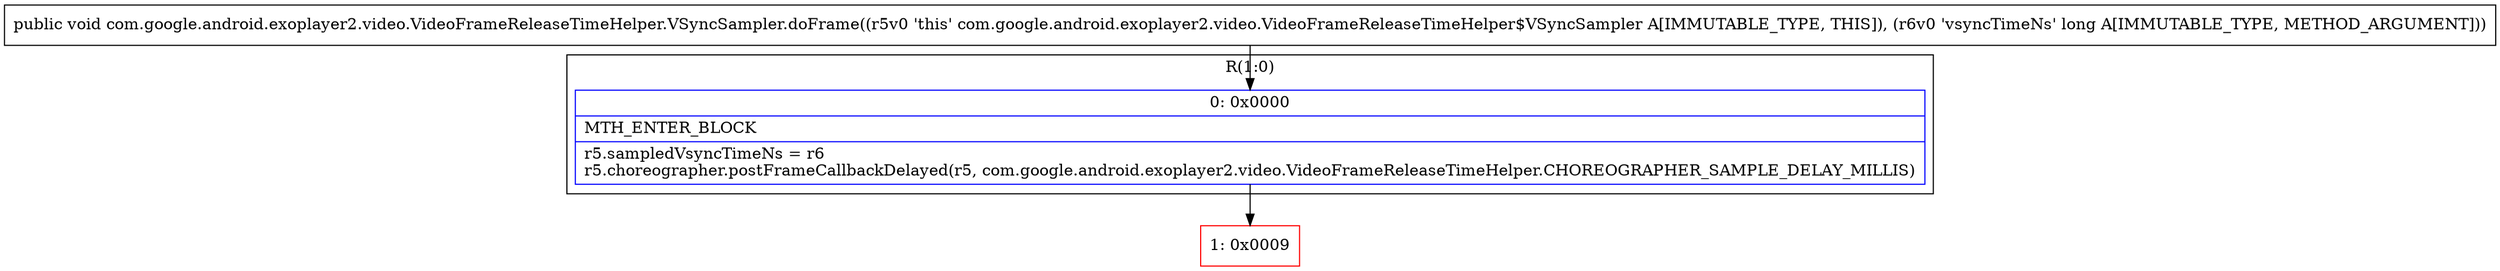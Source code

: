 digraph "CFG forcom.google.android.exoplayer2.video.VideoFrameReleaseTimeHelper.VSyncSampler.doFrame(J)V" {
subgraph cluster_Region_943009533 {
label = "R(1:0)";
node [shape=record,color=blue];
Node_0 [shape=record,label="{0\:\ 0x0000|MTH_ENTER_BLOCK\l|r5.sampledVsyncTimeNs = r6\lr5.choreographer.postFrameCallbackDelayed(r5, com.google.android.exoplayer2.video.VideoFrameReleaseTimeHelper.CHOREOGRAPHER_SAMPLE_DELAY_MILLIS)\l}"];
}
Node_1 [shape=record,color=red,label="{1\:\ 0x0009}"];
MethodNode[shape=record,label="{public void com.google.android.exoplayer2.video.VideoFrameReleaseTimeHelper.VSyncSampler.doFrame((r5v0 'this' com.google.android.exoplayer2.video.VideoFrameReleaseTimeHelper$VSyncSampler A[IMMUTABLE_TYPE, THIS]), (r6v0 'vsyncTimeNs' long A[IMMUTABLE_TYPE, METHOD_ARGUMENT])) }"];
MethodNode -> Node_0;
Node_0 -> Node_1;
}

